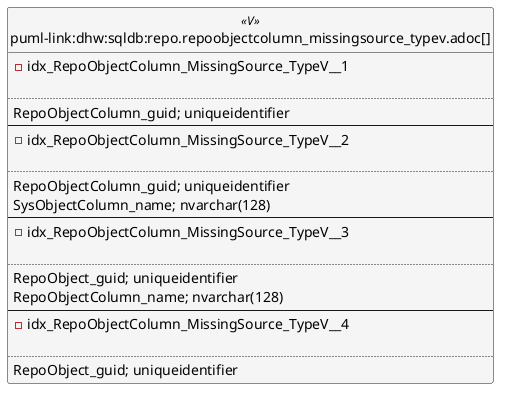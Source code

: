 @startuml
left to right direction
'top to bottom direction
hide circle
'avoide "." issues:
set namespaceSeparator none


skinparam class {
  BackgroundColor White
  BackgroundColor<<FN>> Yellow
  BackgroundColor<<FS>> Yellow
  BackgroundColor<<FT>> LightGray
  BackgroundColor<<IF>> Yellow
  BackgroundColor<<IS>> Yellow
  BackgroundColor<<P>> Aqua
  BackgroundColor<<PC>> Aqua
  BackgroundColor<<SN>> Yellow
  BackgroundColor<<SO>> SlateBlue
  BackgroundColor<<TF>> LightGray
  BackgroundColor<<TR>> Tomato
  BackgroundColor<<U>> White
  BackgroundColor<<V>> WhiteSmoke
  BackgroundColor<<X>> Aqua
  BackgroundColor<<external>> AliceBlue
}


entity "puml-link:dhw:sqldb:repo.repoobjectcolumn_missingsource_typev.adoc[]" as repo.RepoObjectColumn_MissingSource_TypeV << V >> {
- idx_RepoObjectColumn_MissingSource_TypeV__1

..
RepoObjectColumn_guid; uniqueidentifier
--
- idx_RepoObjectColumn_MissingSource_TypeV__2

..
RepoObjectColumn_guid; uniqueidentifier
SysObjectColumn_name; nvarchar(128)
--
- idx_RepoObjectColumn_MissingSource_TypeV__3

..
RepoObject_guid; uniqueidentifier
RepoObjectColumn_name; nvarchar(128)
--
- idx_RepoObjectColumn_MissingSource_TypeV__4

..
RepoObject_guid; uniqueidentifier
}


@enduml

